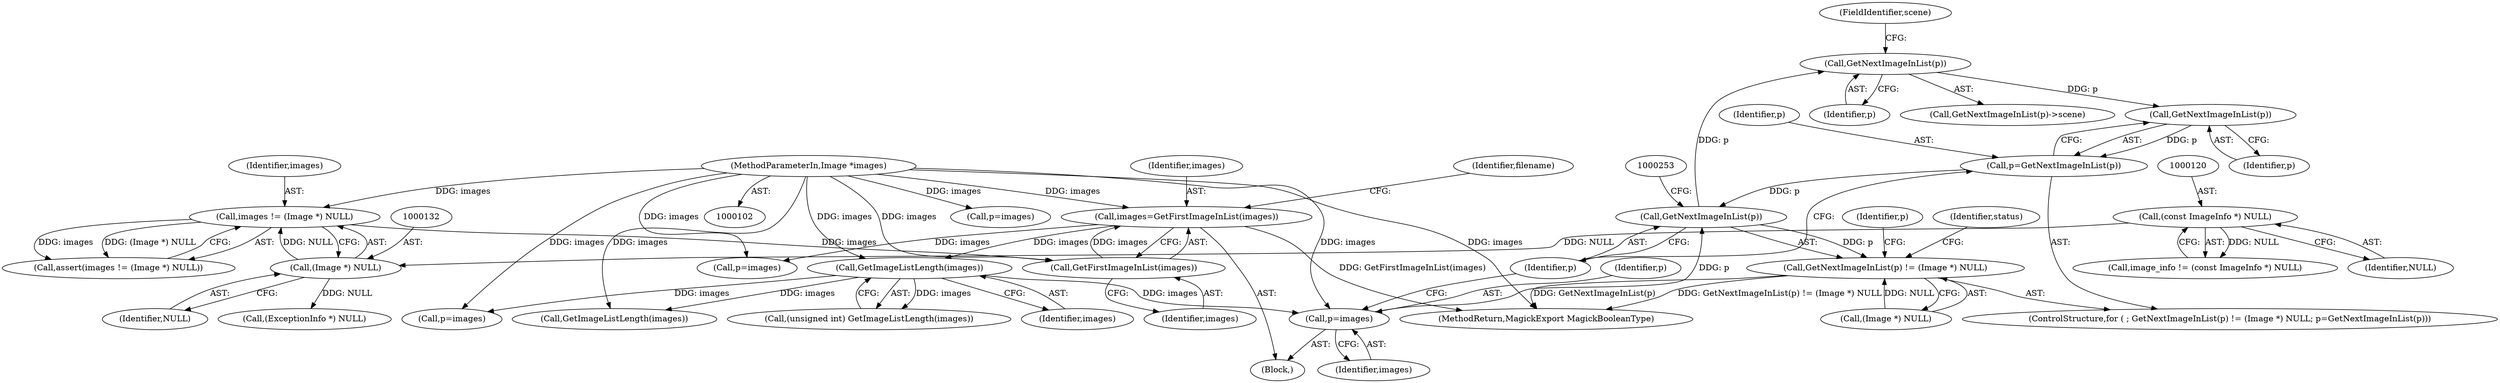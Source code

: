digraph "1_ImageMagick_5b4bebaa91849c592a8448bc353ab25a54ff8c44@del" {
"1000265" [label="(Call,GetNextImageInList(p))"];
"1000250" [label="(Call,GetNextImageInList(p))"];
"1000255" [label="(Call,p=GetNextImageInList(p))"];
"1000257" [label="(Call,GetNextImageInList(p))"];
"1000265" [label="(Call,GetNextImageInList(p))"];
"1000245" [label="(Call,p=images)"];
"1000221" [label="(Call,GetImageListLength(images))"];
"1000171" [label="(Call,images=GetFirstImageInList(images))"];
"1000173" [label="(Call,GetFirstImageInList(images))"];
"1000129" [label="(Call,images != (Image *) NULL)"];
"1000104" [label="(MethodParameterIn,Image *images)"];
"1000131" [label="(Call,(Image *) NULL)"];
"1000119" [label="(Call,(const ImageInfo *) NULL)"];
"1000249" [label="(Call,GetNextImageInList(p) != (Image *) NULL)"];
"1000173" [label="(Call,GetFirstImageInList(images))"];
"1000262" [label="(Identifier,p)"];
"1000300" [label="(Identifier,status)"];
"1000248" [label="(ControlStructure,for ( ; GetNextImageInList(p) != (Image *) NULL; p=GetNextImageInList(p)))"];
"1000131" [label="(Call,(Image *) NULL)"];
"1000266" [label="(Identifier,p)"];
"1000250" [label="(Call,GetNextImageInList(p))"];
"1000219" [label="(Call,(unsigned int) GetImageListLength(images))"];
"1000128" [label="(Call,assert(images != (Image *) NULL))"];
"1000130" [label="(Identifier,images)"];
"1000121" [label="(Identifier,NULL)"];
"1000107" [label="(Block,)"];
"1000129" [label="(Call,images != (Image *) NULL)"];
"1000172" [label="(Identifier,images)"];
"1000252" [label="(Call,(Image *) NULL)"];
"1000312" [label="(Call,GetImageListLength(images))"];
"1000396" [label="(MethodReturn,MagickExport MagickBooleanType)"];
"1000119" [label="(Call,(const ImageInfo *) NULL)"];
"1000171" [label="(Call,images=GetFirstImageInList(images))"];
"1000245" [label="(Call,p=images)"];
"1000258" [label="(Identifier,p)"];
"1000251" [label="(Identifier,p)"];
"1000264" [label="(Call,GetNextImageInList(p)->scene)"];
"1000246" [label="(Identifier,p)"];
"1000315" [label="(Call,p=images)"];
"1000133" [label="(Identifier,NULL)"];
"1000256" [label="(Identifier,p)"];
"1000247" [label="(Identifier,images)"];
"1000104" [label="(MethodParameterIn,Image *images)"];
"1000255" [label="(Call,p=GetNextImageInList(p))"];
"1000265" [label="(Call,GetNextImageInList(p))"];
"1000221" [label="(Call,GetImageListLength(images))"];
"1000222" [label="(Identifier,images)"];
"1000177" [label="(Identifier,filename)"];
"1000267" [label="(FieldIdentifier,scene)"];
"1000257" [label="(Call,GetNextImageInList(p))"];
"1000174" [label="(Identifier,images)"];
"1000182" [label="(Call,p=images)"];
"1000158" [label="(Call,(ExceptionInfo *) NULL)"];
"1000278" [label="(Call,p=images)"];
"1000249" [label="(Call,GetNextImageInList(p) != (Image *) NULL)"];
"1000117" [label="(Call,image_info != (const ImageInfo *) NULL)"];
"1000265" -> "1000264"  [label="AST: "];
"1000265" -> "1000266"  [label="CFG: "];
"1000266" -> "1000265"  [label="AST: "];
"1000267" -> "1000265"  [label="CFG: "];
"1000265" -> "1000257"  [label="DDG: p"];
"1000250" -> "1000265"  [label="DDG: p"];
"1000250" -> "1000249"  [label="AST: "];
"1000250" -> "1000251"  [label="CFG: "];
"1000251" -> "1000250"  [label="AST: "];
"1000253" -> "1000250"  [label="CFG: "];
"1000250" -> "1000249"  [label="DDG: p"];
"1000255" -> "1000250"  [label="DDG: p"];
"1000245" -> "1000250"  [label="DDG: p"];
"1000255" -> "1000248"  [label="AST: "];
"1000255" -> "1000257"  [label="CFG: "];
"1000256" -> "1000255"  [label="AST: "];
"1000257" -> "1000255"  [label="AST: "];
"1000251" -> "1000255"  [label="CFG: "];
"1000257" -> "1000255"  [label="DDG: p"];
"1000257" -> "1000258"  [label="CFG: "];
"1000258" -> "1000257"  [label="AST: "];
"1000245" -> "1000107"  [label="AST: "];
"1000245" -> "1000247"  [label="CFG: "];
"1000246" -> "1000245"  [label="AST: "];
"1000247" -> "1000245"  [label="AST: "];
"1000251" -> "1000245"  [label="CFG: "];
"1000221" -> "1000245"  [label="DDG: images"];
"1000104" -> "1000245"  [label="DDG: images"];
"1000221" -> "1000219"  [label="AST: "];
"1000221" -> "1000222"  [label="CFG: "];
"1000222" -> "1000221"  [label="AST: "];
"1000219" -> "1000221"  [label="CFG: "];
"1000221" -> "1000219"  [label="DDG: images"];
"1000171" -> "1000221"  [label="DDG: images"];
"1000104" -> "1000221"  [label="DDG: images"];
"1000221" -> "1000278"  [label="DDG: images"];
"1000221" -> "1000312"  [label="DDG: images"];
"1000171" -> "1000107"  [label="AST: "];
"1000171" -> "1000173"  [label="CFG: "];
"1000172" -> "1000171"  [label="AST: "];
"1000173" -> "1000171"  [label="AST: "];
"1000177" -> "1000171"  [label="CFG: "];
"1000171" -> "1000396"  [label="DDG: GetFirstImageInList(images)"];
"1000173" -> "1000171"  [label="DDG: images"];
"1000104" -> "1000171"  [label="DDG: images"];
"1000171" -> "1000182"  [label="DDG: images"];
"1000173" -> "1000174"  [label="CFG: "];
"1000174" -> "1000173"  [label="AST: "];
"1000129" -> "1000173"  [label="DDG: images"];
"1000104" -> "1000173"  [label="DDG: images"];
"1000129" -> "1000128"  [label="AST: "];
"1000129" -> "1000131"  [label="CFG: "];
"1000130" -> "1000129"  [label="AST: "];
"1000131" -> "1000129"  [label="AST: "];
"1000128" -> "1000129"  [label="CFG: "];
"1000129" -> "1000128"  [label="DDG: images"];
"1000129" -> "1000128"  [label="DDG: (Image *) NULL"];
"1000104" -> "1000129"  [label="DDG: images"];
"1000131" -> "1000129"  [label="DDG: NULL"];
"1000104" -> "1000102"  [label="AST: "];
"1000104" -> "1000396"  [label="DDG: images"];
"1000104" -> "1000182"  [label="DDG: images"];
"1000104" -> "1000278"  [label="DDG: images"];
"1000104" -> "1000312"  [label="DDG: images"];
"1000104" -> "1000315"  [label="DDG: images"];
"1000131" -> "1000133"  [label="CFG: "];
"1000132" -> "1000131"  [label="AST: "];
"1000133" -> "1000131"  [label="AST: "];
"1000119" -> "1000131"  [label="DDG: NULL"];
"1000131" -> "1000158"  [label="DDG: NULL"];
"1000119" -> "1000117"  [label="AST: "];
"1000119" -> "1000121"  [label="CFG: "];
"1000120" -> "1000119"  [label="AST: "];
"1000121" -> "1000119"  [label="AST: "];
"1000117" -> "1000119"  [label="CFG: "];
"1000119" -> "1000117"  [label="DDG: NULL"];
"1000249" -> "1000248"  [label="AST: "];
"1000249" -> "1000252"  [label="CFG: "];
"1000252" -> "1000249"  [label="AST: "];
"1000262" -> "1000249"  [label="CFG: "];
"1000300" -> "1000249"  [label="CFG: "];
"1000249" -> "1000396"  [label="DDG: GetNextImageInList(p)"];
"1000249" -> "1000396"  [label="DDG: GetNextImageInList(p) != (Image *) NULL"];
"1000252" -> "1000249"  [label="DDG: NULL"];
}
